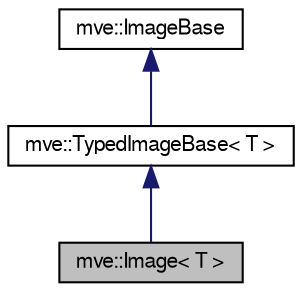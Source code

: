 digraph "mve::Image&lt; T &gt;"
{
  edge [fontname="FreeSans",fontsize="10",labelfontname="FreeSans",labelfontsize="10"];
  node [fontname="FreeSans",fontsize="10",shape=record];
  Node0 [label="mve::Image\< T \>",height=0.2,width=0.4,color="black", fillcolor="grey75", style="filled", fontcolor="black"];
  Node1 -> Node0 [dir="back",color="midnightblue",fontsize="10",style="solid",fontname="FreeSans"];
  Node1 [label="mve::TypedImageBase\< T \>",height=0.2,width=0.4,color="black", fillcolor="white", style="filled",URL="$classmve_1_1_typed_image_base.html",tooltip="Base class for images of arbitrary type. "];
  Node2 -> Node1 [dir="back",color="midnightblue",fontsize="10",style="solid",fontname="FreeSans"];
  Node2 [label="mve::ImageBase",height=0.2,width=0.4,color="black", fillcolor="white", style="filled",URL="$classmve_1_1_image_base.html",tooltip="Base class for images without type information. "];
}
